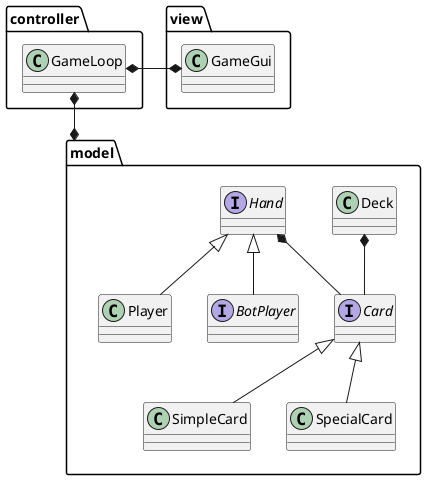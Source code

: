 @startuml

package model {
    interface Card

    Class SimpleCard extends Card

    Class SpecialCard extends Card

    Class Deck

    interface Hand

    Class Player extends Hand

    interface BotPlayer extends Hand

}

package controller {
    class GameLoop
}

package view {
    class GameGui
}

model.Deck *-- model.Card
model.Hand *-- model.Card


view.GameGui *-left-* controller.GameLoop

'controller.GameController *-u- model.Deck
'model.Player *-u-* controller.GameController
'model.BotPlayer *-u-* controller.GameController

model *-u-* controller.GameLoop


@enduml